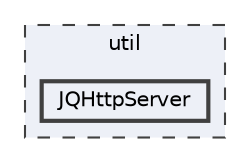digraph "JQHttpServer"
{
 // LATEX_PDF_SIZE
  bgcolor="transparent";
  edge [fontname=Helvetica,fontsize=10,labelfontname=Helvetica,labelfontsize=10];
  node [fontname=Helvetica,fontsize=10,shape=box,height=0.2,width=0.4];
  compound=true
  subgraph clusterdir_23ec12649285f9fabf3a6b7380226c28 {
    graph [ bgcolor="#edf0f7", pencolor="grey25", label="util", fontname=Helvetica,fontsize=10 style="filled,dashed", URL="dir_23ec12649285f9fabf3a6b7380226c28.html",tooltip=""]
  dir_5dc4a1a28633c9c687989eb0c7bb2bb6 [label="JQHttpServer", fillcolor="#edf0f7", color="grey25", style="filled,bold", URL="dir_5dc4a1a28633c9c687989eb0c7bb2bb6.html",tooltip=""];
  }
}
